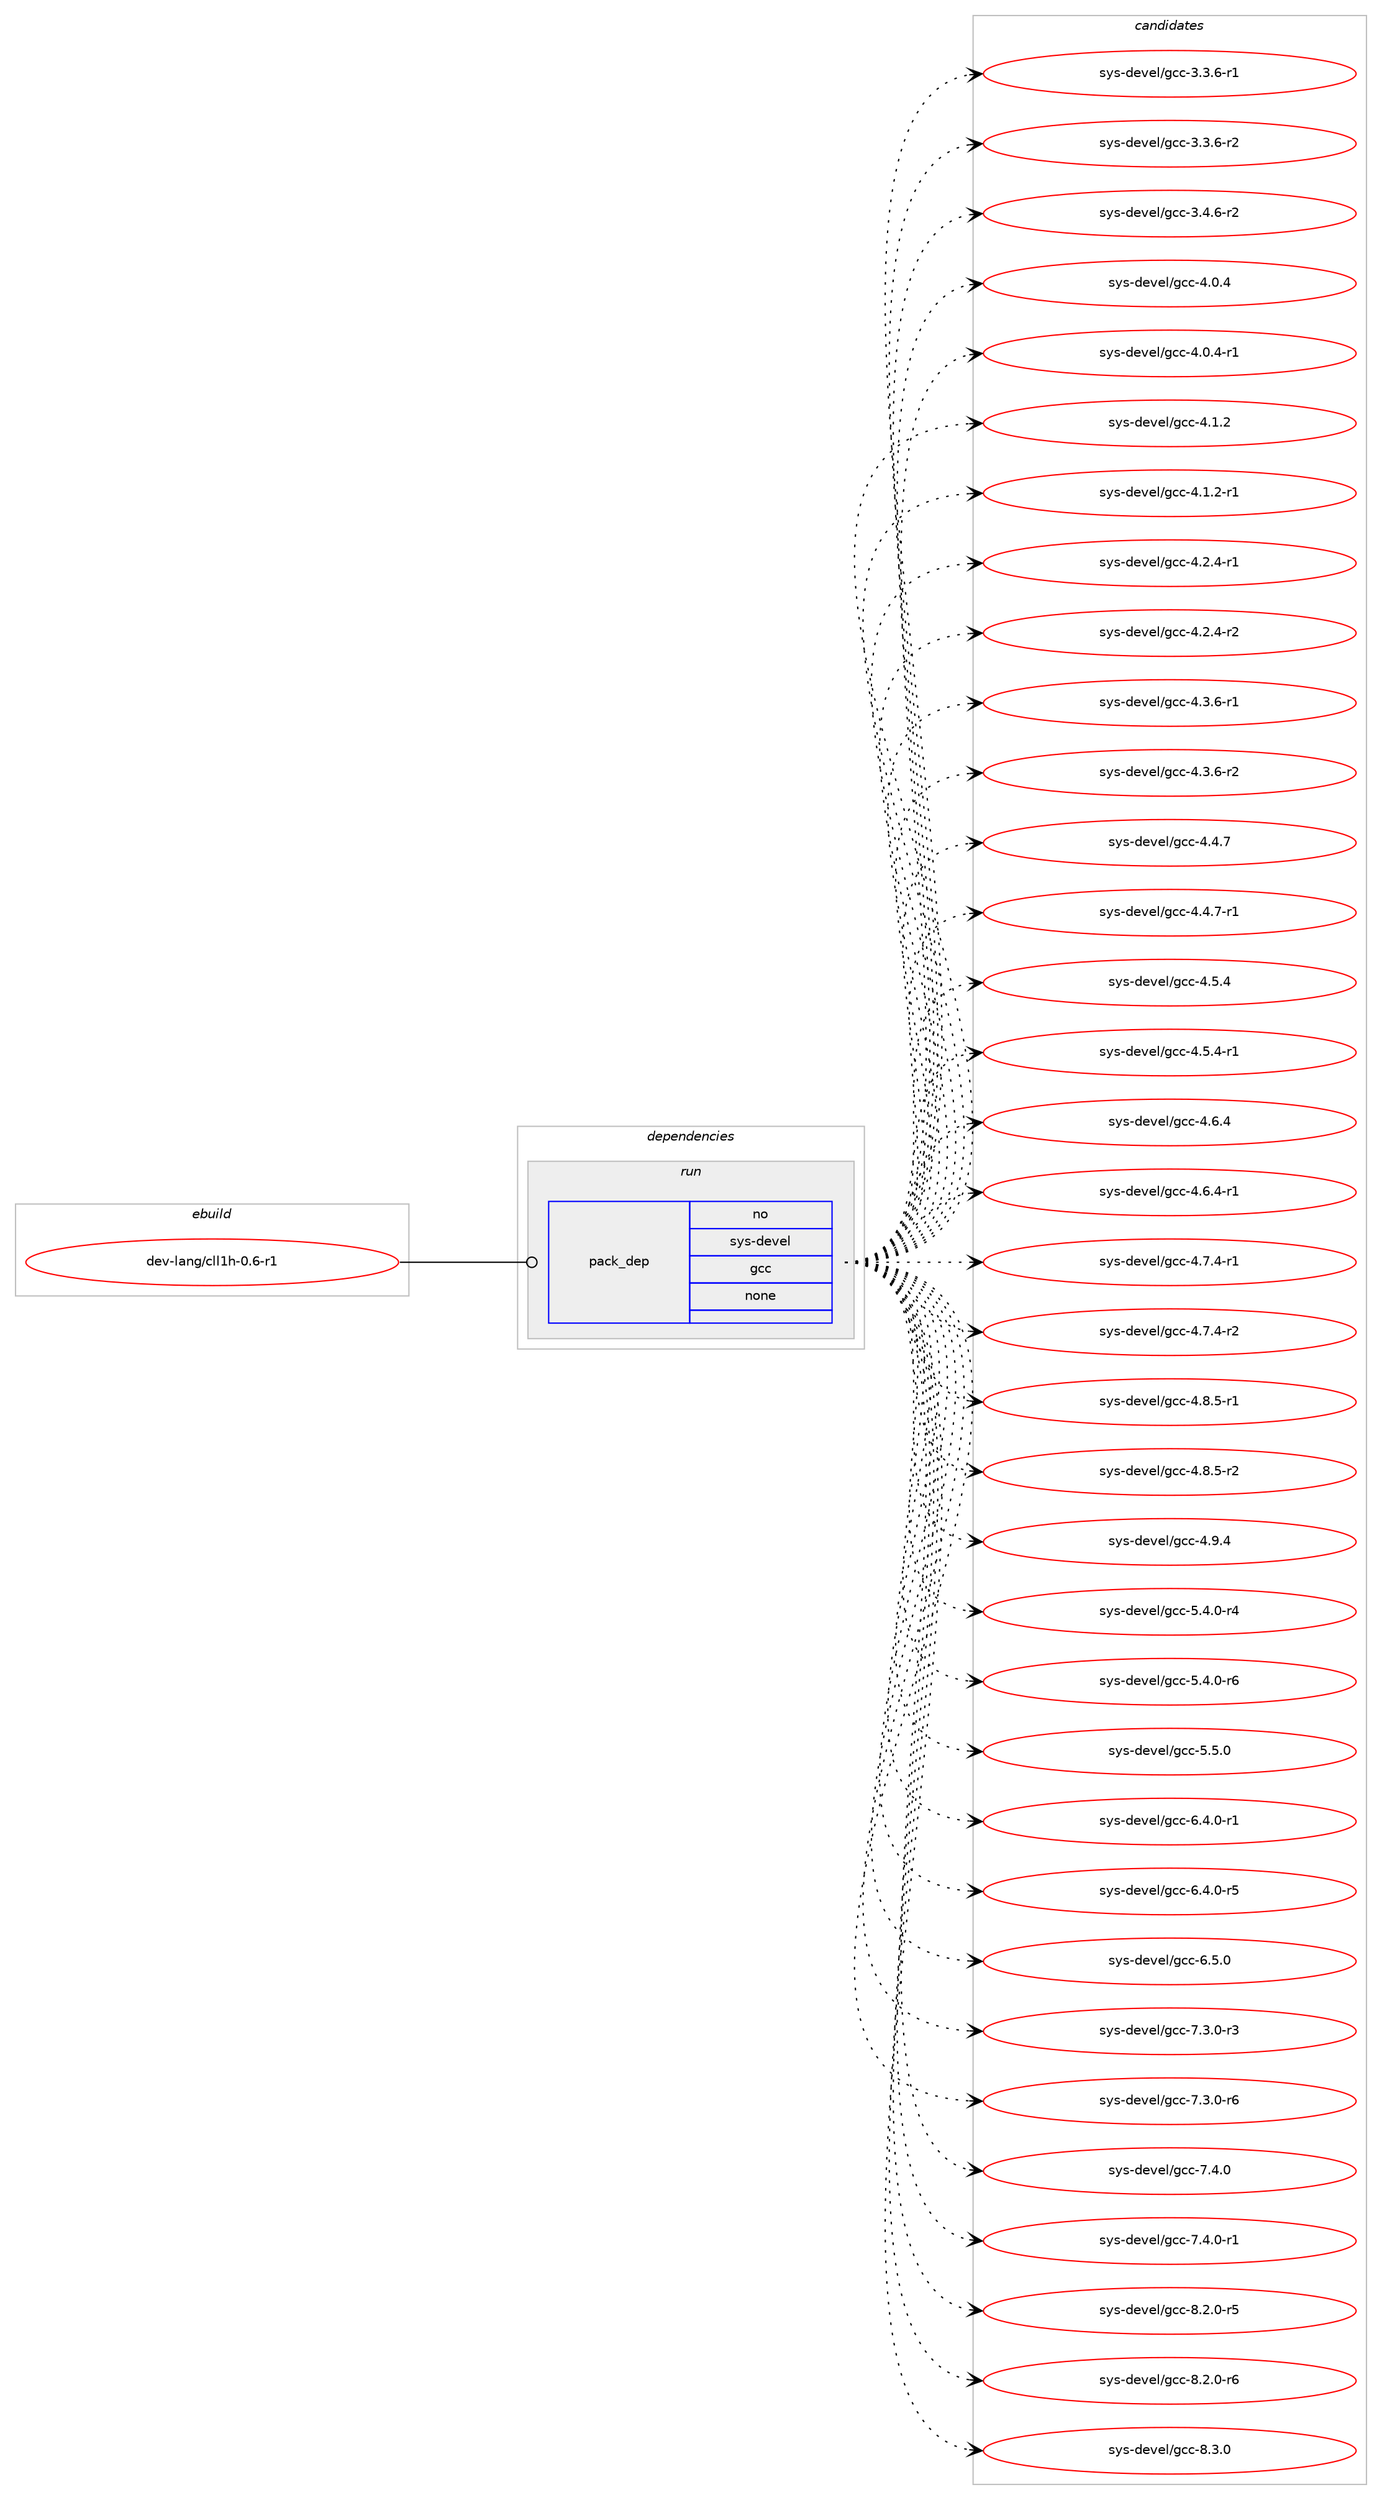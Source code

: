 digraph prolog {

# *************
# Graph options
# *************

newrank=true;
concentrate=true;
compound=true;
graph [rankdir=LR,fontname=Helvetica,fontsize=10,ranksep=1.5];#, ranksep=2.5, nodesep=0.2];
edge  [arrowhead=vee];
node  [fontname=Helvetica,fontsize=10];

# **********
# The ebuild
# **********

subgraph cluster_leftcol {
color=gray;
rank=same;
label=<<i>ebuild</i>>;
id [label="dev-lang/cll1h-0.6-r1", color=red, width=4, href="../dev-lang/cll1h-0.6-r1.svg"];
}

# ****************
# The dependencies
# ****************

subgraph cluster_midcol {
color=gray;
label=<<i>dependencies</i>>;
subgraph cluster_compile {
fillcolor="#eeeeee";
style=filled;
label=<<i>compile</i>>;
}
subgraph cluster_compileandrun {
fillcolor="#eeeeee";
style=filled;
label=<<i>compile and run</i>>;
}
subgraph cluster_run {
fillcolor="#eeeeee";
style=filled;
label=<<i>run</i>>;
subgraph pack972266 {
dependency1358201 [label=<<TABLE BORDER="0" CELLBORDER="1" CELLSPACING="0" CELLPADDING="4" WIDTH="220"><TR><TD ROWSPAN="6" CELLPADDING="30">pack_dep</TD></TR><TR><TD WIDTH="110">no</TD></TR><TR><TD>sys-devel</TD></TR><TR><TD>gcc</TD></TR><TR><TD>none</TD></TR><TR><TD></TD></TR></TABLE>>, shape=none, color=blue];
}
id:e -> dependency1358201:w [weight=20,style="solid",arrowhead="odot"];
}
}

# **************
# The candidates
# **************

subgraph cluster_choices {
rank=same;
color=gray;
label=<<i>candidates</i>>;

subgraph choice972266 {
color=black;
nodesep=1;
choice115121115451001011181011084710399994551465146544511449 [label="sys-devel/gcc-3.3.6-r1", color=red, width=4,href="../sys-devel/gcc-3.3.6-r1.svg"];
choice115121115451001011181011084710399994551465146544511450 [label="sys-devel/gcc-3.3.6-r2", color=red, width=4,href="../sys-devel/gcc-3.3.6-r2.svg"];
choice115121115451001011181011084710399994551465246544511450 [label="sys-devel/gcc-3.4.6-r2", color=red, width=4,href="../sys-devel/gcc-3.4.6-r2.svg"];
choice11512111545100101118101108471039999455246484652 [label="sys-devel/gcc-4.0.4", color=red, width=4,href="../sys-devel/gcc-4.0.4.svg"];
choice115121115451001011181011084710399994552464846524511449 [label="sys-devel/gcc-4.0.4-r1", color=red, width=4,href="../sys-devel/gcc-4.0.4-r1.svg"];
choice11512111545100101118101108471039999455246494650 [label="sys-devel/gcc-4.1.2", color=red, width=4,href="../sys-devel/gcc-4.1.2.svg"];
choice115121115451001011181011084710399994552464946504511449 [label="sys-devel/gcc-4.1.2-r1", color=red, width=4,href="../sys-devel/gcc-4.1.2-r1.svg"];
choice115121115451001011181011084710399994552465046524511449 [label="sys-devel/gcc-4.2.4-r1", color=red, width=4,href="../sys-devel/gcc-4.2.4-r1.svg"];
choice115121115451001011181011084710399994552465046524511450 [label="sys-devel/gcc-4.2.4-r2", color=red, width=4,href="../sys-devel/gcc-4.2.4-r2.svg"];
choice115121115451001011181011084710399994552465146544511449 [label="sys-devel/gcc-4.3.6-r1", color=red, width=4,href="../sys-devel/gcc-4.3.6-r1.svg"];
choice115121115451001011181011084710399994552465146544511450 [label="sys-devel/gcc-4.3.6-r2", color=red, width=4,href="../sys-devel/gcc-4.3.6-r2.svg"];
choice11512111545100101118101108471039999455246524655 [label="sys-devel/gcc-4.4.7", color=red, width=4,href="../sys-devel/gcc-4.4.7.svg"];
choice115121115451001011181011084710399994552465246554511449 [label="sys-devel/gcc-4.4.7-r1", color=red, width=4,href="../sys-devel/gcc-4.4.7-r1.svg"];
choice11512111545100101118101108471039999455246534652 [label="sys-devel/gcc-4.5.4", color=red, width=4,href="../sys-devel/gcc-4.5.4.svg"];
choice115121115451001011181011084710399994552465346524511449 [label="sys-devel/gcc-4.5.4-r1", color=red, width=4,href="../sys-devel/gcc-4.5.4-r1.svg"];
choice11512111545100101118101108471039999455246544652 [label="sys-devel/gcc-4.6.4", color=red, width=4,href="../sys-devel/gcc-4.6.4.svg"];
choice115121115451001011181011084710399994552465446524511449 [label="sys-devel/gcc-4.6.4-r1", color=red, width=4,href="../sys-devel/gcc-4.6.4-r1.svg"];
choice115121115451001011181011084710399994552465546524511449 [label="sys-devel/gcc-4.7.4-r1", color=red, width=4,href="../sys-devel/gcc-4.7.4-r1.svg"];
choice115121115451001011181011084710399994552465546524511450 [label="sys-devel/gcc-4.7.4-r2", color=red, width=4,href="../sys-devel/gcc-4.7.4-r2.svg"];
choice115121115451001011181011084710399994552465646534511449 [label="sys-devel/gcc-4.8.5-r1", color=red, width=4,href="../sys-devel/gcc-4.8.5-r1.svg"];
choice115121115451001011181011084710399994552465646534511450 [label="sys-devel/gcc-4.8.5-r2", color=red, width=4,href="../sys-devel/gcc-4.8.5-r2.svg"];
choice11512111545100101118101108471039999455246574652 [label="sys-devel/gcc-4.9.4", color=red, width=4,href="../sys-devel/gcc-4.9.4.svg"];
choice115121115451001011181011084710399994553465246484511452 [label="sys-devel/gcc-5.4.0-r4", color=red, width=4,href="../sys-devel/gcc-5.4.0-r4.svg"];
choice115121115451001011181011084710399994553465246484511454 [label="sys-devel/gcc-5.4.0-r6", color=red, width=4,href="../sys-devel/gcc-5.4.0-r6.svg"];
choice11512111545100101118101108471039999455346534648 [label="sys-devel/gcc-5.5.0", color=red, width=4,href="../sys-devel/gcc-5.5.0.svg"];
choice115121115451001011181011084710399994554465246484511449 [label="sys-devel/gcc-6.4.0-r1", color=red, width=4,href="../sys-devel/gcc-6.4.0-r1.svg"];
choice115121115451001011181011084710399994554465246484511453 [label="sys-devel/gcc-6.4.0-r5", color=red, width=4,href="../sys-devel/gcc-6.4.0-r5.svg"];
choice11512111545100101118101108471039999455446534648 [label="sys-devel/gcc-6.5.0", color=red, width=4,href="../sys-devel/gcc-6.5.0.svg"];
choice115121115451001011181011084710399994555465146484511451 [label="sys-devel/gcc-7.3.0-r3", color=red, width=4,href="../sys-devel/gcc-7.3.0-r3.svg"];
choice115121115451001011181011084710399994555465146484511454 [label="sys-devel/gcc-7.3.0-r6", color=red, width=4,href="../sys-devel/gcc-7.3.0-r6.svg"];
choice11512111545100101118101108471039999455546524648 [label="sys-devel/gcc-7.4.0", color=red, width=4,href="../sys-devel/gcc-7.4.0.svg"];
choice115121115451001011181011084710399994555465246484511449 [label="sys-devel/gcc-7.4.0-r1", color=red, width=4,href="../sys-devel/gcc-7.4.0-r1.svg"];
choice115121115451001011181011084710399994556465046484511453 [label="sys-devel/gcc-8.2.0-r5", color=red, width=4,href="../sys-devel/gcc-8.2.0-r5.svg"];
choice115121115451001011181011084710399994556465046484511454 [label="sys-devel/gcc-8.2.0-r6", color=red, width=4,href="../sys-devel/gcc-8.2.0-r6.svg"];
choice11512111545100101118101108471039999455646514648 [label="sys-devel/gcc-8.3.0", color=red, width=4,href="../sys-devel/gcc-8.3.0.svg"];
dependency1358201:e -> choice115121115451001011181011084710399994551465146544511449:w [style=dotted,weight="100"];
dependency1358201:e -> choice115121115451001011181011084710399994551465146544511450:w [style=dotted,weight="100"];
dependency1358201:e -> choice115121115451001011181011084710399994551465246544511450:w [style=dotted,weight="100"];
dependency1358201:e -> choice11512111545100101118101108471039999455246484652:w [style=dotted,weight="100"];
dependency1358201:e -> choice115121115451001011181011084710399994552464846524511449:w [style=dotted,weight="100"];
dependency1358201:e -> choice11512111545100101118101108471039999455246494650:w [style=dotted,weight="100"];
dependency1358201:e -> choice115121115451001011181011084710399994552464946504511449:w [style=dotted,weight="100"];
dependency1358201:e -> choice115121115451001011181011084710399994552465046524511449:w [style=dotted,weight="100"];
dependency1358201:e -> choice115121115451001011181011084710399994552465046524511450:w [style=dotted,weight="100"];
dependency1358201:e -> choice115121115451001011181011084710399994552465146544511449:w [style=dotted,weight="100"];
dependency1358201:e -> choice115121115451001011181011084710399994552465146544511450:w [style=dotted,weight="100"];
dependency1358201:e -> choice11512111545100101118101108471039999455246524655:w [style=dotted,weight="100"];
dependency1358201:e -> choice115121115451001011181011084710399994552465246554511449:w [style=dotted,weight="100"];
dependency1358201:e -> choice11512111545100101118101108471039999455246534652:w [style=dotted,weight="100"];
dependency1358201:e -> choice115121115451001011181011084710399994552465346524511449:w [style=dotted,weight="100"];
dependency1358201:e -> choice11512111545100101118101108471039999455246544652:w [style=dotted,weight="100"];
dependency1358201:e -> choice115121115451001011181011084710399994552465446524511449:w [style=dotted,weight="100"];
dependency1358201:e -> choice115121115451001011181011084710399994552465546524511449:w [style=dotted,weight="100"];
dependency1358201:e -> choice115121115451001011181011084710399994552465546524511450:w [style=dotted,weight="100"];
dependency1358201:e -> choice115121115451001011181011084710399994552465646534511449:w [style=dotted,weight="100"];
dependency1358201:e -> choice115121115451001011181011084710399994552465646534511450:w [style=dotted,weight="100"];
dependency1358201:e -> choice11512111545100101118101108471039999455246574652:w [style=dotted,weight="100"];
dependency1358201:e -> choice115121115451001011181011084710399994553465246484511452:w [style=dotted,weight="100"];
dependency1358201:e -> choice115121115451001011181011084710399994553465246484511454:w [style=dotted,weight="100"];
dependency1358201:e -> choice11512111545100101118101108471039999455346534648:w [style=dotted,weight="100"];
dependency1358201:e -> choice115121115451001011181011084710399994554465246484511449:w [style=dotted,weight="100"];
dependency1358201:e -> choice115121115451001011181011084710399994554465246484511453:w [style=dotted,weight="100"];
dependency1358201:e -> choice11512111545100101118101108471039999455446534648:w [style=dotted,weight="100"];
dependency1358201:e -> choice115121115451001011181011084710399994555465146484511451:w [style=dotted,weight="100"];
dependency1358201:e -> choice115121115451001011181011084710399994555465146484511454:w [style=dotted,weight="100"];
dependency1358201:e -> choice11512111545100101118101108471039999455546524648:w [style=dotted,weight="100"];
dependency1358201:e -> choice115121115451001011181011084710399994555465246484511449:w [style=dotted,weight="100"];
dependency1358201:e -> choice115121115451001011181011084710399994556465046484511453:w [style=dotted,weight="100"];
dependency1358201:e -> choice115121115451001011181011084710399994556465046484511454:w [style=dotted,weight="100"];
dependency1358201:e -> choice11512111545100101118101108471039999455646514648:w [style=dotted,weight="100"];
}
}

}
